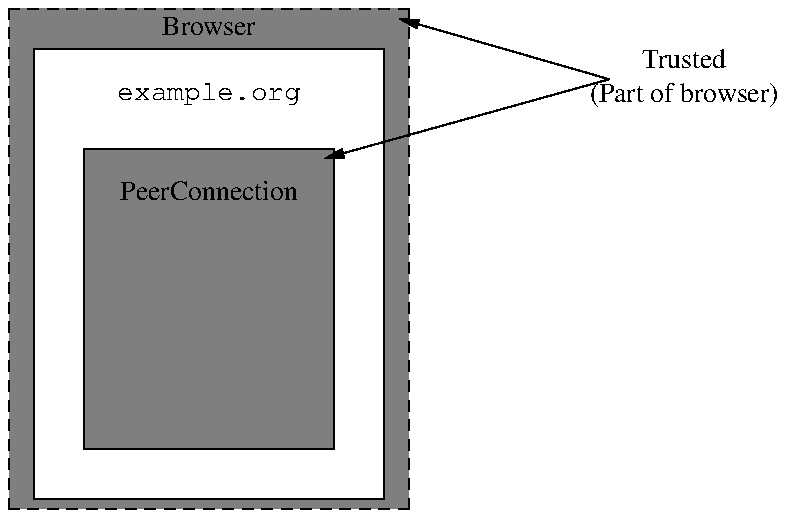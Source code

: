 .PS
BROWSER: box dashed width 2 height 2.5 fill .5
box invis "Browser" with .n at BROWSER.n + (0,.15)

EO: box width 1.75 height 2.25 with .n at BROWSER.n + (0,-.2) fill 0
EOL: box invis width 1.75 height .25 "\fCexample.org\fR" with .n at EO.n + (0,-.1)

PC: box width 1.25 height 1.5  fill .5 with .s at EO.s + (0,.25)
PCL: box invis width 1.75 height .25 "PeerConnection" with .n at PC.n + (0,-.1)

box invis "Trusted" "(Part of browser)" with .nw at BROWSER.ne + (1,-.1)
arrow from last box.w to BROWSER.ne + (-.05,-.05)
arrow from last box.w to PC.ne + (-.05,-.05)
.PE
